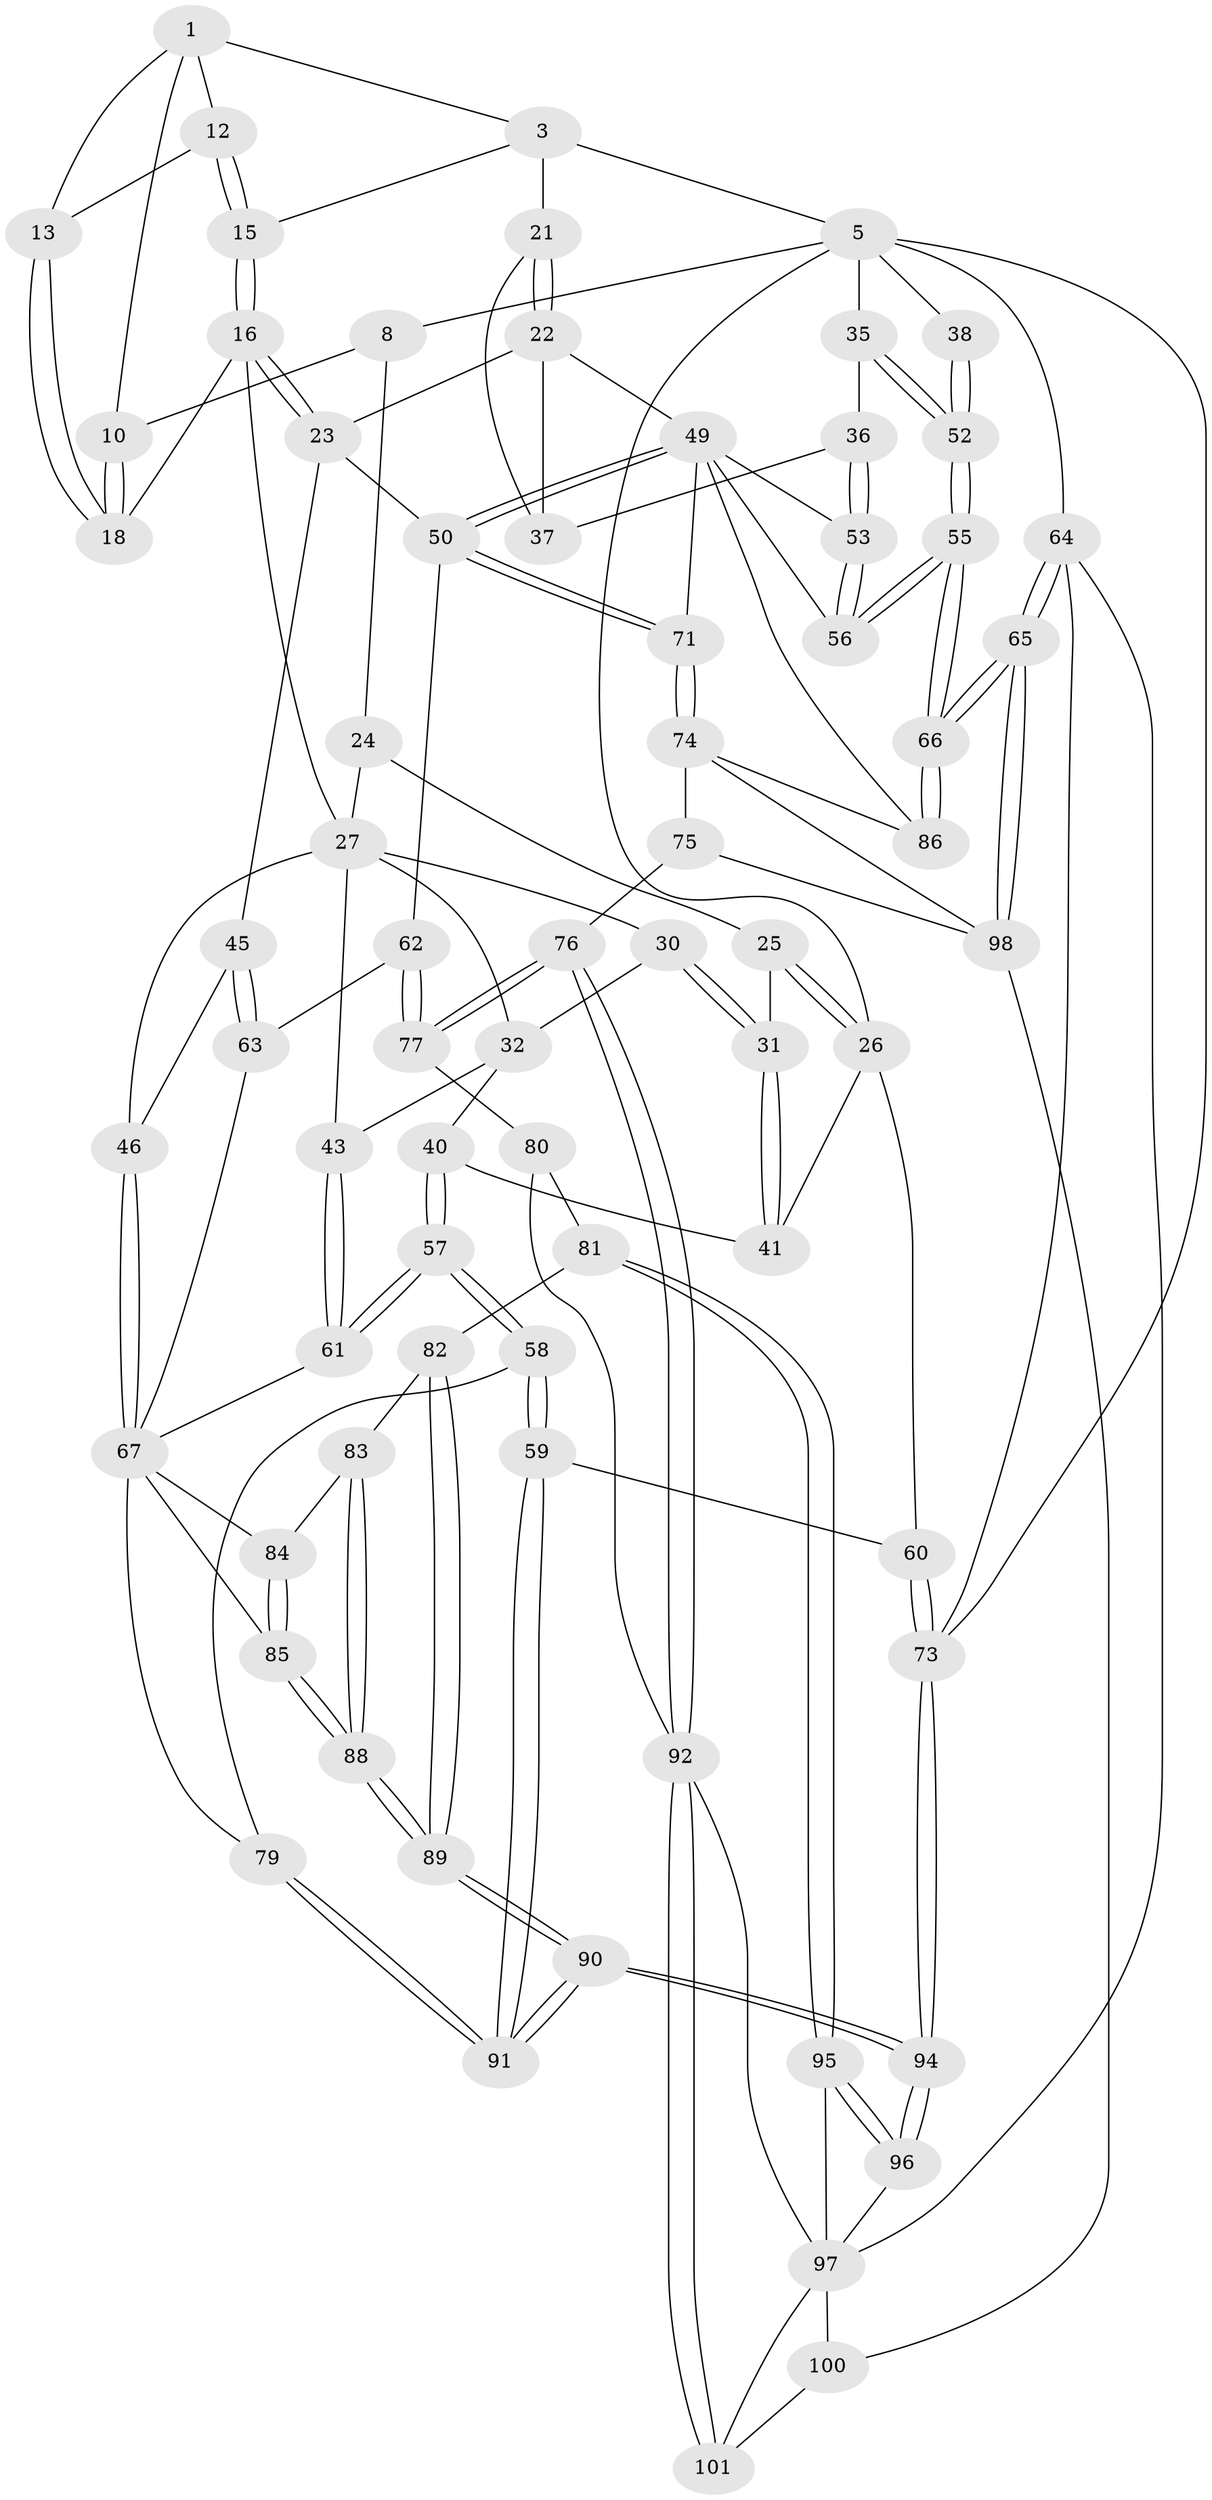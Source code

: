 // original degree distribution, {3: 0.019230769230769232, 4: 0.23076923076923078, 5: 0.5384615384615384, 6: 0.21153846153846154}
// Generated by graph-tools (version 1.1) at 2025/21/03/04/25 18:21:35]
// undirected, 72 vertices, 171 edges
graph export_dot {
graph [start="1"]
  node [color=gray90,style=filled];
  1 [pos="+0.15270882316932494+0",super="+2+9"];
  3 [pos="+0.7849939756890214+0",super="+4+14"];
  5 [pos="+1+0",super="+6+33"];
  8 [pos="+0.14080388312483977+0",super="+11"];
  10 [pos="+0.24587384387013442+0.1239857839363754"];
  12 [pos="+0.4334609046556311+0.0463447683479052"];
  13 [pos="+0.3475555983538286+0.08285010933972242"];
  15 [pos="+0.4778695830909051+0.14855496983575295"];
  16 [pos="+0.4377896205741926+0.2729990655822123",super="+17"];
  18 [pos="+0.35152695598732364+0.2378545934297273"];
  21 [pos="+0.6436703969052104+0.30415952508858535"];
  22 [pos="+0.5988102528314211+0.3440523897425899",super="+48"];
  23 [pos="+0.5456800077447465+0.36159351849052385",super="+44"];
  24 [pos="+0.16584918048687214+0.1673074856286231"];
  25 [pos="+0.14086602773383386+0.16620327186688932"];
  26 [pos="+0+0",super="+47"];
  27 [pos="+0.3166149456329028+0.33793535262572555",super="+42+28"];
  30 [pos="+0.1421921686599388+0.3357008493923318"];
  31 [pos="+0.04341267387830749+0.3276181866629196"];
  32 [pos="+0.15678464388056457+0.3501137178498018",super="+39"];
  35 [pos="+0.8488871818849635+0.3759604223468811"];
  36 [pos="+0.834402608979579+0.4161671445383057"];
  37 [pos="+0.7246085020812432+0.38746646220779785"];
  38 [pos="+1+0.09803434224363423"];
  40 [pos="+0.12775177094679765+0.45096776591272897"];
  41 [pos="+0.020191034242894833+0.34360874450435147"];
  43 [pos="+0.28383452080064775+0.42711776999161893"];
  45 [pos="+0.4147544947992883+0.4728606542614301"];
  46 [pos="+0.34166702748834643+0.47908374698474604"];
  49 [pos="+0.6976037974237094+0.5079174117911058",super="+54"];
  50 [pos="+0.6081403188803165+0.5798035092143186",super="+51"];
  52 [pos="+1+0.3884018656178343"];
  53 [pos="+0.8314836667688986+0.4747995524594325"];
  55 [pos="+1+0.5203440885448748"];
  56 [pos="+1+0.5242135851219499"];
  57 [pos="+0.04749556138968411+0.5951415074394508"];
  58 [pos="+0.009103386891040796+0.6273603001011256"];
  59 [pos="+0+0.6198844807806014"];
  60 [pos="+0+0.6124513018913835"];
  61 [pos="+0.19060504666593522+0.570554761444325"];
  62 [pos="+0.5655113863769742+0.6017181754612538"];
  63 [pos="+0.5015574117186535+0.6156626256437003"];
  64 [pos="+1+1"];
  65 [pos="+1+1"];
  66 [pos="+1+0.8765819522488276"];
  67 [pos="+0.34394568858264085+0.606015152995488",super="+69+68"];
  71 [pos="+0.7430635861067386+0.7183902678445779"];
  73 [pos="+0+1"];
  74 [pos="+0.7328672119284433+0.7734080218785073",super="+87"];
  75 [pos="+0.7164773017461347+0.7976323893564806"];
  76 [pos="+0.6890739703694083+0.8095578137997866"];
  77 [pos="+0.5630335654240619+0.7847773669578049"];
  79 [pos="+0.0819530592182543+0.6948944387452407"];
  80 [pos="+0.5625826051268764+0.7849633046069502"];
  81 [pos="+0.5003042031927507+0.803926984512455"];
  82 [pos="+0.497474083898338+0.8034607267810717"];
  83 [pos="+0.4128277985317834+0.7146276679023036"];
  84 [pos="+0.40633200358098714+0.6883588147607356"];
  85 [pos="+0.2574605147783293+0.7536235313817122"];
  86 [pos="+1+0.8451656871988359"];
  88 [pos="+0.27956758880372135+0.8750150498611039"];
  89 [pos="+0.2509899975104931+1"];
  90 [pos="+0.19919989391127715+1"];
  91 [pos="+0.19810290879578832+1"];
  92 [pos="+0.6356708571005826+0.9459152009088648",super="+93"];
  94 [pos="+0.1884562680063624+1"];
  95 [pos="+0.5173994883436077+0.8778747872509433"];
  96 [pos="+0.32296132128936195+1"];
  97 [pos="+0.5407031304105809+0.9059115017815975",super="+102"];
  98 [pos="+0.7922181758543511+0.8904274415953825",super="+99"];
  100 [pos="+0.7697854163323408+0.9460425716924005"];
  101 [pos="+0.6358049305219347+0.9519032624730985"];
  1 -- 3;
  1 -- 12;
  1 -- 10;
  1 -- 13;
  3 -- 5 [weight=2];
  3 -- 21;
  3 -- 15;
  5 -- 64;
  5 -- 38 [weight=2];
  5 -- 8;
  5 -- 73;
  5 -- 26;
  5 -- 35;
  8 -- 24;
  8 -- 10;
  10 -- 18;
  10 -- 18;
  12 -- 13;
  12 -- 15;
  12 -- 15;
  13 -- 18;
  13 -- 18;
  15 -- 16;
  15 -- 16;
  16 -- 23;
  16 -- 23;
  16 -- 18;
  16 -- 27;
  21 -- 22;
  21 -- 22;
  21 -- 37;
  22 -- 23;
  22 -- 49;
  22 -- 37;
  23 -- 50;
  23 -- 45;
  24 -- 25;
  24 -- 27;
  25 -- 26;
  25 -- 26;
  25 -- 31;
  26 -- 41;
  26 -- 60;
  27 -- 43;
  27 -- 46;
  27 -- 32;
  27 -- 30;
  30 -- 31;
  30 -- 31;
  30 -- 32;
  31 -- 41;
  31 -- 41;
  32 -- 40;
  32 -- 43;
  35 -- 36;
  35 -- 52;
  35 -- 52;
  36 -- 37;
  36 -- 53;
  36 -- 53;
  38 -- 52;
  38 -- 52;
  40 -- 41;
  40 -- 57;
  40 -- 57;
  43 -- 61;
  43 -- 61;
  45 -- 46;
  45 -- 63;
  45 -- 63;
  46 -- 67;
  46 -- 67;
  49 -- 50;
  49 -- 50;
  49 -- 53;
  49 -- 86;
  49 -- 71;
  49 -- 56;
  50 -- 71;
  50 -- 71;
  50 -- 62;
  52 -- 55;
  52 -- 55;
  53 -- 56;
  53 -- 56;
  55 -- 56;
  55 -- 56;
  55 -- 66;
  55 -- 66;
  57 -- 58;
  57 -- 58;
  57 -- 61;
  57 -- 61;
  58 -- 59;
  58 -- 59;
  58 -- 79;
  59 -- 60;
  59 -- 91;
  59 -- 91;
  60 -- 73;
  60 -- 73;
  61 -- 67;
  62 -- 63;
  62 -- 77;
  62 -- 77;
  63 -- 67;
  64 -- 65;
  64 -- 65;
  64 -- 73;
  64 -- 97;
  65 -- 66;
  65 -- 66;
  65 -- 98;
  65 -- 98;
  66 -- 86;
  66 -- 86;
  67 -- 84;
  67 -- 85;
  67 -- 79;
  71 -- 74;
  71 -- 74;
  73 -- 94;
  73 -- 94;
  74 -- 75;
  74 -- 86;
  74 -- 98;
  75 -- 76;
  75 -- 98;
  76 -- 77;
  76 -- 77;
  76 -- 92;
  76 -- 92;
  77 -- 80;
  79 -- 91;
  79 -- 91;
  80 -- 81;
  80 -- 92;
  81 -- 82;
  81 -- 95;
  81 -- 95;
  82 -- 83;
  82 -- 89;
  82 -- 89;
  83 -- 84;
  83 -- 88;
  83 -- 88;
  84 -- 85;
  84 -- 85;
  85 -- 88;
  85 -- 88;
  88 -- 89;
  88 -- 89;
  89 -- 90;
  89 -- 90;
  90 -- 91;
  90 -- 91;
  90 -- 94;
  90 -- 94;
  92 -- 101;
  92 -- 101;
  92 -- 97;
  94 -- 96;
  94 -- 96;
  95 -- 96;
  95 -- 96;
  95 -- 97;
  96 -- 97;
  97 -- 100;
  97 -- 101;
  98 -- 100;
  100 -- 101;
}
